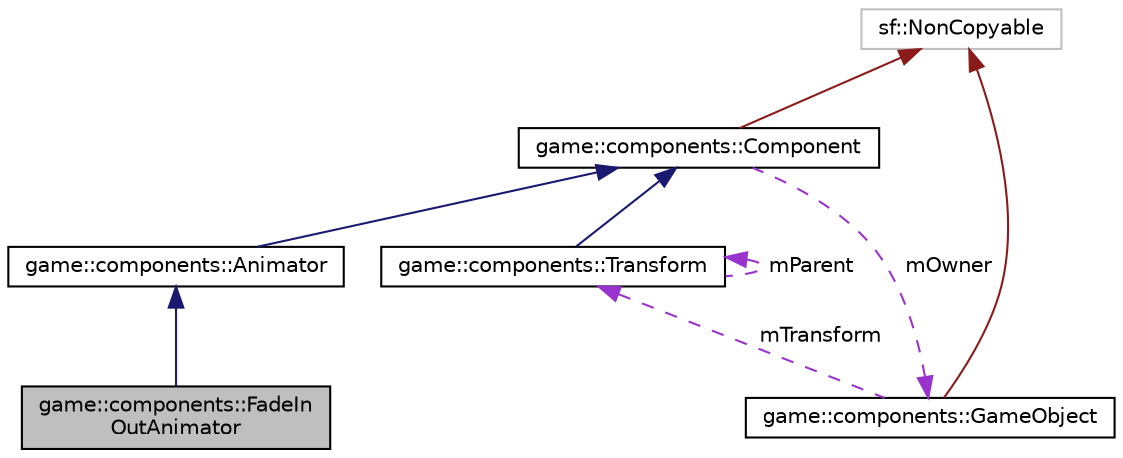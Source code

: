 digraph "game::components::FadeInOutAnimator"
{
 // LATEX_PDF_SIZE
  edge [fontname="Helvetica",fontsize="10",labelfontname="Helvetica",labelfontsize="10"];
  node [fontname="Helvetica",fontsize="10",shape=record];
  Node1 [label="game::components::FadeIn\lOutAnimator",height=0.2,width=0.4,color="black", fillcolor="grey75", style="filled", fontcolor="black",tooltip="a simple animator that makes an element or a group of elements fade in and fade out in a given durati..."];
  Node2 -> Node1 [dir="back",color="midnightblue",fontsize="10",style="solid"];
  Node2 [label="game::components::Animator",height=0.2,width=0.4,color="black", fillcolor="white", style="filled",URL="$classgame_1_1components_1_1Animator.html",tooltip="base class of all the animator components"];
  Node3 -> Node2 [dir="back",color="midnightblue",fontsize="10",style="solid"];
  Node3 [label="game::components::Component",height=0.2,width=0.4,color="black", fillcolor="white", style="filled",URL="$classgame_1_1components_1_1Component.html",tooltip="base class for all components"];
  Node4 -> Node3 [dir="back",color="firebrick4",fontsize="10",style="solid"];
  Node4 [label="sf::NonCopyable",height=0.2,width=0.4,color="grey75", fillcolor="white", style="filled",tooltip=" "];
  Node5 -> Node3 [dir="back",color="darkorchid3",fontsize="10",style="dashed",label=" mOwner" ];
  Node5 [label="game::components::GameObject",height=0.2,width=0.4,color="black", fillcolor="white", style="filled",URL="$classgame_1_1components_1_1GameObject.html",tooltip="container class for a group of components"];
  Node4 -> Node5 [dir="back",color="firebrick4",fontsize="10",style="solid"];
  Node6 -> Node5 [dir="back",color="darkorchid3",fontsize="10",style="dashed",label=" mTransform" ];
  Node6 [label="game::components::Transform",height=0.2,width=0.4,color="black", fillcolor="white", style="filled",URL="$classgame_1_1components_1_1Transform.html",tooltip="transform component of a gameobject"];
  Node3 -> Node6 [dir="back",color="midnightblue",fontsize="10",style="solid"];
  Node6 -> Node6 [dir="back",color="darkorchid3",fontsize="10",style="dashed",label=" mParent" ];
}
